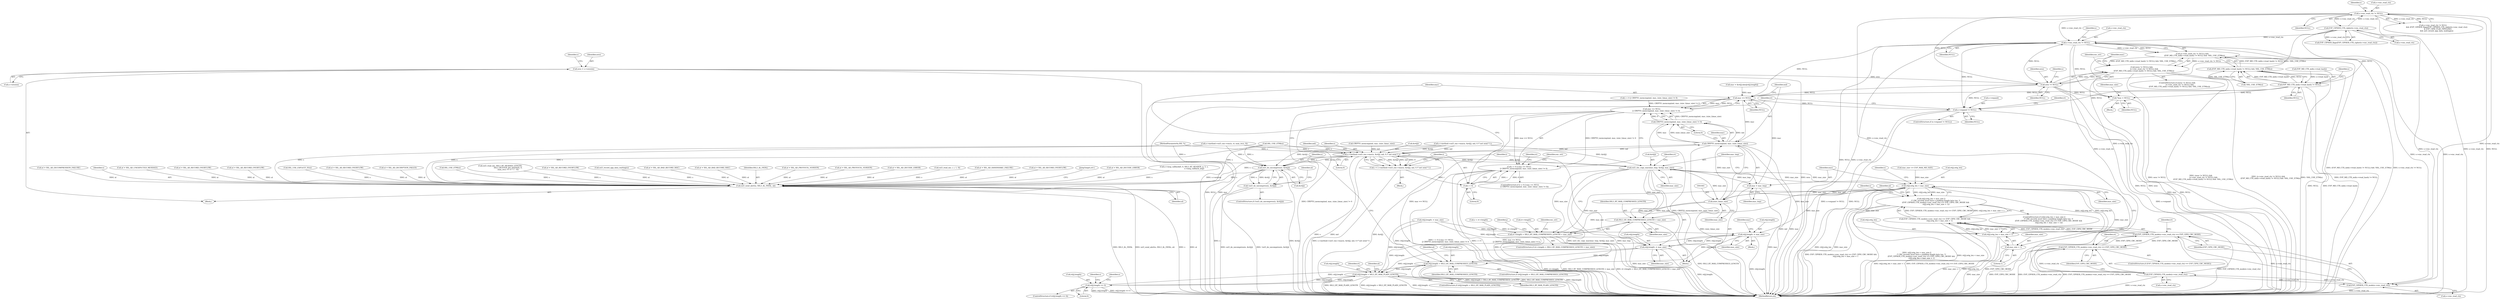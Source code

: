 digraph "0_openssl_4ad93618d26a3ea23d36ad5498ff4f59eff3a4d2_1@API" {
"1000895" [label="(Call,s->enc_read_ctx != NULL)"];
"1000724" [label="(Call,s->enc_read_ctx != NULL)"];
"1000732" [label="(Call,EVP_CIPHER_CTX_cipher(s->enc_read_ctx))"];
"1000891" [label="(Call,sess != NULL)"];
"1000190" [label="(Call,sess = s->session)"];
"1000894" [label="(Call,(s->enc_read_ctx != NULL) &&\n        (EVP_MD_CTX_md(s->read_hash) != NULL) && !SSL_USE_ETM(s))"];
"1000890" [label="(Call,(sess != NULL) &&\n         (s->enc_read_ctx != NULL) &&\n        (EVP_MD_CTX_md(s->read_hash) != NULL) && !SSL_USE_ETM(s))"];
"1000901" [label="(Call,EVP_MD_CTX_md(s->read_hash) != NULL)"];
"1000900" [label="(Call,(EVP_MD_CTX_md(s->read_hash) != NULL) && !SSL_USE_ETM(s))"];
"1000912" [label="(Call,*mac = NULL)"];
"1001033" [label="(Call,mac == NULL)"];
"1001032" [label="(Call,mac == NULL\n                || CRYPTO_memcmp(md, mac, (size_t)mac_size) != 0)"];
"1001028" [label="(Call,i < 0 || mac == NULL\n                || CRYPTO_memcmp(md, mac, (size_t)mac_size) != 0)"];
"1001037" [label="(Call,CRYPTO_memcmp(md, mac, (size_t)mac_size))"];
"1001019" [label="(Call,s->method->ssl3_enc->mac(s, &rr[j], md, 0 /* not send */ ))"];
"1000980" [label="(Call,ssl3_cbc_copy_mac(mac_tmp, &rr[j], mac_size))"];
"1000938" [label="(Call,rr[j].orig_len < mac_size)"];
"1000937" [label="(Call,rr[j].orig_len < mac_size ||\n                /* CBC records must have a padding length byte too. */\n                (EVP_CIPHER_CTX_mode(s->enc_read_ctx) == EVP_CIPH_CBC_MODE &&\n                 rr[j].orig_len < mac_size + 1))"];
"1000952" [label="(Call,rr[j].orig_len < mac_size + 1)"];
"1000945" [label="(Call,EVP_CIPHER_CTX_mode(s->enc_read_ctx) == EVP_CIPH_CBC_MODE &&\n                 rr[j].orig_len < mac_size + 1)"];
"1000958" [label="(Call,mac_size + 1)"];
"1000996" [label="(Call,rr[j].length -= mac_size)"];
"1000987" [label="(Call,rr[j].length -= mac_size)"];
"1001090" [label="(Call,rr[j].length > SSL3_RT_MAX_COMPRESSED_LENGTH)"];
"1001122" [label="(Call,rr[j].length > SSL3_RT_MAX_PLAIN_LENGTH)"];
"1001145" [label="(Call,rr[j].length == 0)"];
"1001040" [label="(Call,(size_t)mac_size)"];
"1001049" [label="(Call,rr->length > SSL3_RT_MAX_COMPRESSED_LENGTH + mac_size)"];
"1001053" [label="(Call,SSL3_RT_MAX_COMPRESSED_LENGTH + mac_size)"];
"1000977" [label="(Call,mac = mac_tmp)"];
"1001017" [label="(Call,i = s->method->ssl3_enc->mac(s, &rr[j], md, 0 /* not send */ ))"];
"1001029" [label="(Call,i < 0)"];
"1001107" [label="(Call,ssl3_do_uncompress(s, &rr[j]))"];
"1001106" [label="(Call,!ssl3_do_uncompress(s, &rr[j]))"];
"1001190" [label="(Call,ssl3_send_alert(s, SSL3_AL_FATAL, al))"];
"1001036" [label="(Call,CRYPTO_memcmp(md, mac, (size_t)mac_size) != 0)"];
"1001083" [label="(Call,s->expand != NULL)"];
"1000947" [label="(Call,EVP_CIPHER_CTX_mode(s->enc_read_ctx))"];
"1000946" [label="(Call,EVP_CIPHER_CTX_mode(s->enc_read_ctx) == EVP_CIPH_CBC_MODE)"];
"1000970" [label="(Call,EVP_CIPHER_CTX_mode(s->enc_read_ctx) == EVP_CIPH_CBC_MODE)"];
"1000971" [label="(Call,EVP_CIPHER_CTX_mode(s->enc_read_ctx))"];
"1001105" [label="(ControlStructure,if (!ssl3_do_uncompress(s, &rr[j])))"];
"1000910" [label="(Block,)"];
"1000890" [label="(Call,(sess != NULL) &&\n         (s->enc_read_ctx != NULL) &&\n        (EVP_MD_CTX_md(s->read_hash) != NULL) && !SSL_USE_ETM(s))"];
"1001109" [label="(Call,&rr[j])"];
"1001017" [label="(Call,i = s->method->ssl3_enc->mac(s, &rr[j], md, 0 /* not send */ ))"];
"1000443" [label="(Call,al = SSL_AD_PROTOCOL_VERSION)"];
"1001053" [label="(Call,SSL3_RT_MAX_COMPRESSED_LENGTH + mac_size)"];
"1001031" [label="(Literal,0)"];
"1000959" [label="(Identifier,mac_size)"];
"1000203" [label="(Identifier,s)"];
"1001027" [label="(ControlStructure,if (i < 0 || mac == NULL\n                || CRYPTO_memcmp(md, mac, (size_t)mac_size) != 0))"];
"1000806" [label="(Call,s->method->ssl3_enc->mac(s, &rr[j], md, 0 /* not send */ ))"];
"1000963" [label="(Identifier,al)"];
"1000731" [label="(Call,EVP_CIPHER_flags(EVP_CIPHER_CTX_cipher(s->enc_read_ctx)))"];
"1000970" [label="(Call,EVP_CIPHER_CTX_mode(s->enc_read_ctx) == EVP_CIPH_CBC_MODE)"];
"1000958" [label="(Call,mac_size + 1)"];
"1001146" [label="(Call,rr[j].length)"];
"1001123" [label="(Call,rr[j].length)"];
"1001144" [label="(ControlStructure,if (rr[j].length == 0))"];
"1000815" [label="(Call,i < 0 || CRYPTO_memcmp(md, mac, (size_t)mac_size) != 0)"];
"1001057" [label="(Identifier,enc_err)"];
"1000997" [label="(Call,rr[j].length)"];
"1000948" [label="(Call,s->enc_read_ctx)"];
"1001003" [label="(Call,mac = &rr[j].data[rr[j].length])"];
"1001082" [label="(ControlStructure,if (s->expand != NULL))"];
"1000962" [label="(Call,al = SSL_AD_DECODE_ERROR)"];
"1000978" [label="(Identifier,mac)"];
"1000139" [label="(Block,)"];
"1000900" [label="(Call,(EVP_MD_CTX_md(s->read_hash) != NULL) && !SSL_USE_ETM(s))"];
"1000952" [label="(Call,rr[j].orig_len < mac_size + 1)"];
"1000889" [label="(ControlStructure,if ((sess != NULL) &&\n         (s->enc_read_ctx != NULL) &&\n        (EVP_MD_CTX_md(s->read_hash) != NULL) && !SSL_USE_ETM(s)))"];
"1000901" [label="(Call,EVP_MD_CTX_md(s->read_hash) != NULL)"];
"1000996" [label="(Call,rr[j].length -= mac_size)"];
"1000973" [label="(Identifier,s)"];
"1000972" [label="(Call,s->enc_read_ctx)"];
"1001029" [label="(Call,i < 0)"];
"1001140" [label="(Identifier,rr)"];
"1000935" [label="(Block,)"];
"1000982" [label="(Call,&rr[j])"];
"1000732" [label="(Call,EVP_CIPHER_CTX_cipher(s->enc_read_ctx))"];
"1000734" [label="(Identifier,s)"];
"1001131" [label="(Identifier,al)"];
"1000969" [label="(ControlStructure,if (EVP_CIPHER_CTX_mode(s->enc_read_ctx) == EVP_CIPH_CBC_MODE))"];
"1000906" [label="(Identifier,NULL)"];
"1000893" [label="(Identifier,NULL)"];
"1001019" [label="(Call,s->method->ssl3_enc->mac(s, &rr[j], md, 0 /* not send */ ))"];
"1000784" [label="(Call,rr[j].length -= mac_size)"];
"1000592" [label="(Call,ssl3_read_n(s, i, i, 1, 0))"];
"1000329" [label="(Call,al = SSL_AD_HANDSHAKE_FAILURE)"];
"1000912" [label="(Call,*mac = NULL)"];
"1001107" [label="(Call,ssl3_do_uncompress(s, &rr[j]))"];
"1000938" [label="(Call,rr[j].orig_len < mac_size)"];
"1001121" [label="(ControlStructure,if (rr[j].length > SSL3_RT_MAX_PLAIN_LENGTH))"];
"1001179" [label="(Identifier,s)"];
"1000939" [label="(Call,rr[j].orig_len)"];
"1001004" [label="(Identifier,mac)"];
"1001106" [label="(Call,!ssl3_do_uncompress(s, &rr[j]))"];
"1001021" [label="(Call,&rr[j])"];
"1001193" [label="(Identifier,al)"];
"1000191" [label="(Identifier,sess)"];
"1000975" [label="(Identifier,EVP_CIPH_CBC_MODE)"];
"1001062" [label="(Identifier,enc_err)"];
"1000899" [label="(Identifier,NULL)"];
"1000999" [label="(Identifier,rr)"];
"1000138" [label="(MethodParameterIn,SSL *s)"];
"1000909" [label="(Identifier,s)"];
"1001125" [label="(Identifier,rr)"];
"1001055" [label="(Identifier,mac_size)"];
"1001098" [label="(Call,al = SSL_AD_RECORD_OVERFLOW)"];
"1000937" [label="(Call,rr[j].orig_len < mac_size ||\n                /* CBC records must have a padding length byte too. */\n                (EVP_CIPHER_CTX_mode(s->enc_read_ctx) == EVP_CIPH_CBC_MODE &&\n                 rr[j].orig_len < mac_size + 1))"];
"1000721" [label="(Call,SSL_USE_EXPLICIT_IV(s))"];
"1000741" [label="(Call,SSL_USE_ETM(s))"];
"1000733" [label="(Call,s->enc_read_ctx)"];
"1001190" [label="(Call,ssl3_send_alert(s, SSL3_AL_FATAL, al))"];
"1001033" [label="(Call,mac == NULL)"];
"1000904" [label="(Identifier,s)"];
"1000946" [label="(Call,EVP_CIPHER_CTX_mode(s->enc_read_ctx) == EVP_CIPH_CBC_MODE)"];
"1000945" [label="(Call,EVP_CIPHER_CTX_mode(s->enc_read_ctx) == EVP_CIPH_CBC_MODE &&\n                 rr[j].orig_len < mac_size + 1)"];
"1001036" [label="(Call,CRYPTO_memcmp(md, mac, (size_t)mac_size) != 0)"];
"1001037" [label="(Call,CRYPTO_memcmp(md, mac, (size_t)mac_size))"];
"1000892" [label="(Identifier,sess)"];
"1000977" [label="(Call,mac = mac_tmp)"];
"1001002" [label="(Identifier,mac_size)"];
"1001054" [label="(Identifier,SSL3_RT_MAX_COMPRESSED_LENGTH)"];
"1000216" [label="(Call,ssl3_read_n(s, SSL3_RT_HEADER_LENGTH,\n                            SSL3_BUFFER_get_len(rbuf), 0,\n                            num_recs == 0 ? 1 : 0))"];
"1000907" [label="(Call,!SSL_USE_ETM(s))"];
"1000549" [label="(Call,al = SSL_AD_RECORD_OVERFLOW)"];
"1000847" [label="(Call,al = SSL_AD_DECRYPTION_FAILED)"];
"1000865" [label="(Call,z < rr->length)"];
"1001093" [label="(Identifier,rr)"];
"1000971" [label="(Call,EVP_CIPHER_CTX_mode(s->enc_read_ctx))"];
"1001039" [label="(Identifier,mac)"];
"1001130" [label="(Call,al = SSL_AD_RECORD_OVERFLOW)"];
"1000737" [label="(Call,ssl3_record_app_data_waiting(s))"];
"1000190" [label="(Call,sess = s->session)"];
"1001194" [label="(JumpTarget,err:)"];
"1000951" [label="(Identifier,EVP_CIPH_CBC_MODE)"];
"1000995" [label="(Block,)"];
"1000902" [label="(Call,EVP_MD_CTX_md(s->read_hash))"];
"1001151" [label="(Literal,0)"];
"1000777" [label="(Call,al = SSL_AD_DECODE_ERROR)"];
"1000891" [label="(Call,sess != NULL)"];
"1001083" [label="(Call,s->expand != NULL)"];
"1000934" [label="(Identifier,j)"];
"1000342" [label="(Call,s->msg_callback(0, 0, SSL3_RT_HEADER, p, 5, s,\n                                    s->msg_callback_arg))"];
"1001114" [label="(Call,al = SSL_AD_DECOMPRESSION_FAILURE)"];
"1000979" [label="(Identifier,mac_tmp)"];
"1001191" [label="(Identifier,s)"];
"1000728" [label="(Identifier,NULL)"];
"1000914" [label="(Identifier,NULL)"];
"1001051" [label="(Identifier,rr)"];
"1001025" [label="(Identifier,md)"];
"1001197" [label="(MethodReturn,int)"];
"1001091" [label="(Call,rr[j].length)"];
"1000986" [label="(Identifier,mac_size)"];
"1000949" [label="(Identifier,s)"];
"1000837" [label="(Call,s->method->ssl3_enc->enc(s, rr, num_recs, 0))"];
"1000987" [label="(Call,rr[j].length -= mac_size)"];
"1000936" [label="(ControlStructure,if (rr[j].orig_len < mac_size ||\n                /* CBC records must have a padding length byte too. */\n                (EVP_CIPHER_CTX_mode(s->enc_read_ctx) == EVP_CIPH_CBC_MODE &&\n                 rr[j].orig_len < mac_size + 1)))"];
"1001167" [label="(Call,al = SSL_AD_UNEXPECTED_MESSAGE)"];
"1000658" [label="(Call,al = SSL_AD_RECORD_OVERFLOW)"];
"1001026" [label="(Literal,0)"];
"1001096" [label="(Identifier,SSL3_RT_MAX_COMPRESSED_LENGTH)"];
"1000976" [label="(Block,)"];
"1001045" [label="(Identifier,enc_err)"];
"1001099" [label="(Identifier,al)"];
"1000988" [label="(Call,rr[j].length)"];
"1000917" [label="(Identifier,mac_size)"];
"1000990" [label="(Identifier,rr)"];
"1001128" [label="(Identifier,SSL3_RT_MAX_PLAIN_LENGTH)"];
"1001115" [label="(Identifier,al)"];
"1000725" [label="(Call,s->enc_read_ctx)"];
"1001108" [label="(Identifier,s)"];
"1000896" [label="(Call,s->enc_read_ctx)"];
"1001090" [label="(Call,rr[j].length > SSL3_RT_MAX_COMPRESSED_LENGTH)"];
"1001156" [label="(Identifier,s)"];
"1001087" [label="(Identifier,NULL)"];
"1000192" [label="(Call,s->session)"];
"1001089" [label="(ControlStructure,if (rr[j].length > SSL3_RT_MAX_COMPRESSED_LENGTH))"];
"1001145" [label="(Call,rr[j].length == 0)"];
"1000923" [label="(Call,mac_size <= EVP_MAX_MD_SIZE)"];
"1001122" [label="(Call,rr[j].length > SSL3_RT_MAX_PLAIN_LENGTH)"];
"1000313" [label="(Call,al = SSL_AD_RECORD_OVERFLOW)"];
"1001042" [label="(Identifier,mac_size)"];
"1000724" [label="(Call,s->enc_read_ctx != NULL)"];
"1000908" [label="(Call,SSL_USE_ETM(s))"];
"1000993" [label="(Identifier,mac_size)"];
"1000897" [label="(Identifier,s)"];
"1000723" [label="(Call,s->enc_read_ctx != NULL\n             && (EVP_CIPHER_flags(EVP_CIPHER_CTX_cipher(s->enc_read_ctx))\n                 & EVP_CIPH_FLAG_PIPELINE)\n             && ssl3_record_app_data_waiting(s))"];
"1001028" [label="(Call,i < 0 || mac == NULL\n                || CRYPTO_memcmp(md, mac, (size_t)mac_size) != 0)"];
"1000980" [label="(Call,ssl3_cbc_copy_mac(mac_tmp, &rr[j], mac_size))"];
"1001043" [label="(Literal,0)"];
"1001040" [label="(Call,(size_t)mac_size)"];
"1000981" [label="(Identifier,mac_tmp)"];
"1001048" [label="(ControlStructure,if (rr->length > SSL3_RT_MAX_COMPRESSED_LENGTH + mac_size))"];
"1001065" [label="(Call,al = SSL_AD_BAD_RECORD_MAC)"];
"1000960" [label="(Literal,1)"];
"1001018" [label="(Identifier,i)"];
"1000944" [label="(Identifier,mac_size)"];
"1000955" [label="(Identifier,rr)"];
"1000947" [label="(Call,EVP_CIPHER_CTX_mode(s->enc_read_ctx))"];
"1001038" [label="(Identifier,md)"];
"1001050" [label="(Call,rr->length)"];
"1000894" [label="(Call,(s->enc_read_ctx != NULL) &&\n        (EVP_MD_CTX_md(s->read_hash) != NULL) && !SSL_USE_ETM(s))"];
"1000913" [label="(Identifier,mac)"];
"1001020" [label="(Identifier,s)"];
"1000820" [label="(Call,CRYPTO_memcmp(md, mac, (size_t)mac_size))"];
"1001030" [label="(Identifier,i)"];
"1000828" [label="(Call,al = SSL_AD_BAD_RECORD_MAC)"];
"1001034" [label="(Identifier,mac)"];
"1001049" [label="(Call,rr->length > SSL3_RT_MAX_COMPRESSED_LENGTH + mac_size)"];
"1001192" [label="(Identifier,SSL3_AL_FATAL)"];
"1001032" [label="(Call,mac == NULL\n                || CRYPTO_memcmp(md, mac, (size_t)mac_size) != 0)"];
"1001035" [label="(Identifier,NULL)"];
"1000895" [label="(Call,s->enc_read_ctx != NULL)"];
"1000953" [label="(Call,rr[j].orig_len)"];
"1001084" [label="(Call,s->expand)"];
"1000533" [label="(Call,al = SSL_AD_PROTOCOL_VERSION)"];
"1000895" -> "1000894"  [label="AST: "];
"1000895" -> "1000899"  [label="CFG: "];
"1000896" -> "1000895"  [label="AST: "];
"1000899" -> "1000895"  [label="AST: "];
"1000904" -> "1000895"  [label="CFG: "];
"1000894" -> "1000895"  [label="CFG: "];
"1000895" -> "1001197"  [label="DDG: NULL"];
"1000895" -> "1001197"  [label="DDG: s->enc_read_ctx"];
"1000895" -> "1000894"  [label="DDG: s->enc_read_ctx"];
"1000895" -> "1000894"  [label="DDG: NULL"];
"1000724" -> "1000895"  [label="DDG: s->enc_read_ctx"];
"1000732" -> "1000895"  [label="DDG: s->enc_read_ctx"];
"1000891" -> "1000895"  [label="DDG: NULL"];
"1000895" -> "1000901"  [label="DDG: NULL"];
"1000895" -> "1000912"  [label="DDG: NULL"];
"1000895" -> "1000947"  [label="DDG: s->enc_read_ctx"];
"1000895" -> "1000971"  [label="DDG: s->enc_read_ctx"];
"1000895" -> "1001033"  [label="DDG: NULL"];
"1000895" -> "1001083"  [label="DDG: NULL"];
"1000724" -> "1000723"  [label="AST: "];
"1000724" -> "1000728"  [label="CFG: "];
"1000725" -> "1000724"  [label="AST: "];
"1000728" -> "1000724"  [label="AST: "];
"1000734" -> "1000724"  [label="CFG: "];
"1000723" -> "1000724"  [label="CFG: "];
"1000724" -> "1001197"  [label="DDG: s->enc_read_ctx"];
"1000724" -> "1001197"  [label="DDG: NULL"];
"1000724" -> "1000723"  [label="DDG: s->enc_read_ctx"];
"1000724" -> "1000723"  [label="DDG: NULL"];
"1000732" -> "1000724"  [label="DDG: s->enc_read_ctx"];
"1000724" -> "1000732"  [label="DDG: s->enc_read_ctx"];
"1000724" -> "1000891"  [label="DDG: NULL"];
"1000724" -> "1000947"  [label="DDG: s->enc_read_ctx"];
"1000724" -> "1000971"  [label="DDG: s->enc_read_ctx"];
"1000732" -> "1000731"  [label="AST: "];
"1000732" -> "1000733"  [label="CFG: "];
"1000733" -> "1000732"  [label="AST: "];
"1000731" -> "1000732"  [label="CFG: "];
"1000732" -> "1001197"  [label="DDG: s->enc_read_ctx"];
"1000732" -> "1000731"  [label="DDG: s->enc_read_ctx"];
"1000732" -> "1000947"  [label="DDG: s->enc_read_ctx"];
"1000732" -> "1000971"  [label="DDG: s->enc_read_ctx"];
"1000891" -> "1000890"  [label="AST: "];
"1000891" -> "1000893"  [label="CFG: "];
"1000892" -> "1000891"  [label="AST: "];
"1000893" -> "1000891"  [label="AST: "];
"1000897" -> "1000891"  [label="CFG: "];
"1000890" -> "1000891"  [label="CFG: "];
"1000891" -> "1001197"  [label="DDG: NULL"];
"1000891" -> "1001197"  [label="DDG: sess"];
"1000891" -> "1000890"  [label="DDG: sess"];
"1000891" -> "1000890"  [label="DDG: NULL"];
"1000190" -> "1000891"  [label="DDG: sess"];
"1000891" -> "1000912"  [label="DDG: NULL"];
"1000891" -> "1001033"  [label="DDG: NULL"];
"1000891" -> "1001083"  [label="DDG: NULL"];
"1000190" -> "1000139"  [label="AST: "];
"1000190" -> "1000192"  [label="CFG: "];
"1000191" -> "1000190"  [label="AST: "];
"1000192" -> "1000190"  [label="AST: "];
"1000203" -> "1000190"  [label="CFG: "];
"1000190" -> "1001197"  [label="DDG: sess"];
"1000190" -> "1001197"  [label="DDG: s->session"];
"1000894" -> "1000890"  [label="AST: "];
"1000894" -> "1000900"  [label="CFG: "];
"1000900" -> "1000894"  [label="AST: "];
"1000890" -> "1000894"  [label="CFG: "];
"1000894" -> "1001197"  [label="DDG: s->enc_read_ctx != NULL"];
"1000894" -> "1001197"  [label="DDG: (EVP_MD_CTX_md(s->read_hash) != NULL) && !SSL_USE_ETM(s)"];
"1000894" -> "1000890"  [label="DDG: s->enc_read_ctx != NULL"];
"1000894" -> "1000890"  [label="DDG: (EVP_MD_CTX_md(s->read_hash) != NULL) && !SSL_USE_ETM(s)"];
"1000900" -> "1000894"  [label="DDG: EVP_MD_CTX_md(s->read_hash) != NULL"];
"1000900" -> "1000894"  [label="DDG: !SSL_USE_ETM(s)"];
"1000890" -> "1000889"  [label="AST: "];
"1000913" -> "1000890"  [label="CFG: "];
"1001062" -> "1000890"  [label="CFG: "];
"1000890" -> "1001197"  [label="DDG: sess != NULL"];
"1000890" -> "1001197"  [label="DDG: (sess != NULL) &&\n         (s->enc_read_ctx != NULL) &&\n        (EVP_MD_CTX_md(s->read_hash) != NULL) && !SSL_USE_ETM(s)"];
"1000890" -> "1001197"  [label="DDG: (s->enc_read_ctx != NULL) &&\n        (EVP_MD_CTX_md(s->read_hash) != NULL) && !SSL_USE_ETM(s)"];
"1000901" -> "1000900"  [label="AST: "];
"1000901" -> "1000906"  [label="CFG: "];
"1000902" -> "1000901"  [label="AST: "];
"1000906" -> "1000901"  [label="AST: "];
"1000909" -> "1000901"  [label="CFG: "];
"1000900" -> "1000901"  [label="CFG: "];
"1000901" -> "1001197"  [label="DDG: NULL"];
"1000901" -> "1001197"  [label="DDG: EVP_MD_CTX_md(s->read_hash)"];
"1000901" -> "1000900"  [label="DDG: EVP_MD_CTX_md(s->read_hash)"];
"1000901" -> "1000900"  [label="DDG: NULL"];
"1000902" -> "1000901"  [label="DDG: s->read_hash"];
"1000901" -> "1000912"  [label="DDG: NULL"];
"1000901" -> "1001033"  [label="DDG: NULL"];
"1000901" -> "1001083"  [label="DDG: NULL"];
"1000900" -> "1000907"  [label="CFG: "];
"1000907" -> "1000900"  [label="AST: "];
"1000900" -> "1001197"  [label="DDG: !SSL_USE_ETM(s)"];
"1000900" -> "1001197"  [label="DDG: EVP_MD_CTX_md(s->read_hash) != NULL"];
"1000907" -> "1000900"  [label="DDG: SSL_USE_ETM(s)"];
"1000912" -> "1000910"  [label="AST: "];
"1000912" -> "1000914"  [label="CFG: "];
"1000913" -> "1000912"  [label="AST: "];
"1000914" -> "1000912"  [label="AST: "];
"1000917" -> "1000912"  [label="CFG: "];
"1000912" -> "1001197"  [label="DDG: NULL"];
"1000912" -> "1001197"  [label="DDG: mac"];
"1001033" -> "1001032"  [label="AST: "];
"1001033" -> "1001035"  [label="CFG: "];
"1001034" -> "1001033"  [label="AST: "];
"1001035" -> "1001033"  [label="AST: "];
"1001038" -> "1001033"  [label="CFG: "];
"1001032" -> "1001033"  [label="CFG: "];
"1001033" -> "1001197"  [label="DDG: NULL"];
"1001033" -> "1001197"  [label="DDG: mac"];
"1001033" -> "1001032"  [label="DDG: mac"];
"1001033" -> "1001032"  [label="DDG: NULL"];
"1001003" -> "1001033"  [label="DDG: mac"];
"1000977" -> "1001033"  [label="DDG: mac"];
"1001033" -> "1001037"  [label="DDG: mac"];
"1001033" -> "1001083"  [label="DDG: NULL"];
"1001032" -> "1001028"  [label="AST: "];
"1001032" -> "1001036"  [label="CFG: "];
"1001036" -> "1001032"  [label="AST: "];
"1001028" -> "1001032"  [label="CFG: "];
"1001032" -> "1001197"  [label="DDG: CRYPTO_memcmp(md, mac, (size_t)mac_size) != 0"];
"1001032" -> "1001197"  [label="DDG: mac == NULL"];
"1001032" -> "1001028"  [label="DDG: mac == NULL"];
"1001032" -> "1001028"  [label="DDG: CRYPTO_memcmp(md, mac, (size_t)mac_size) != 0"];
"1001036" -> "1001032"  [label="DDG: CRYPTO_memcmp(md, mac, (size_t)mac_size)"];
"1001036" -> "1001032"  [label="DDG: 0"];
"1000815" -> "1001032"  [label="DDG: CRYPTO_memcmp(md, mac, (size_t)mac_size) != 0"];
"1001028" -> "1001027"  [label="AST: "];
"1001028" -> "1001029"  [label="CFG: "];
"1001029" -> "1001028"  [label="AST: "];
"1001045" -> "1001028"  [label="CFG: "];
"1001051" -> "1001028"  [label="CFG: "];
"1001028" -> "1001197"  [label="DDG: i < 0 || mac == NULL\n                || CRYPTO_memcmp(md, mac, (size_t)mac_size) != 0"];
"1001028" -> "1001197"  [label="DDG: i < 0"];
"1001028" -> "1001197"  [label="DDG: mac == NULL\n                || CRYPTO_memcmp(md, mac, (size_t)mac_size) != 0"];
"1001029" -> "1001028"  [label="DDG: i"];
"1001029" -> "1001028"  [label="DDG: 0"];
"1001037" -> "1001036"  [label="AST: "];
"1001037" -> "1001040"  [label="CFG: "];
"1001038" -> "1001037"  [label="AST: "];
"1001039" -> "1001037"  [label="AST: "];
"1001040" -> "1001037"  [label="AST: "];
"1001043" -> "1001037"  [label="CFG: "];
"1001037" -> "1001197"  [label="DDG: (size_t)mac_size"];
"1001037" -> "1001197"  [label="DDG: md"];
"1001037" -> "1001197"  [label="DDG: mac"];
"1001037" -> "1001019"  [label="DDG: md"];
"1001037" -> "1001036"  [label="DDG: md"];
"1001037" -> "1001036"  [label="DDG: mac"];
"1001037" -> "1001036"  [label="DDG: (size_t)mac_size"];
"1001019" -> "1001037"  [label="DDG: md"];
"1001040" -> "1001037"  [label="DDG: mac_size"];
"1001019" -> "1001017"  [label="AST: "];
"1001019" -> "1001026"  [label="CFG: "];
"1001020" -> "1001019"  [label="AST: "];
"1001021" -> "1001019"  [label="AST: "];
"1001025" -> "1001019"  [label="AST: "];
"1001026" -> "1001019"  [label="AST: "];
"1001017" -> "1001019"  [label="CFG: "];
"1001019" -> "1001197"  [label="DDG: &rr[j]"];
"1001019" -> "1001197"  [label="DDG: s"];
"1001019" -> "1001197"  [label="DDG: md"];
"1001019" -> "1000980"  [label="DDG: &rr[j]"];
"1001019" -> "1001017"  [label="DDG: s"];
"1001019" -> "1001017"  [label="DDG: &rr[j]"];
"1001019" -> "1001017"  [label="DDG: md"];
"1001019" -> "1001017"  [label="DDG: 0"];
"1000837" -> "1001019"  [label="DDG: s"];
"1000908" -> "1001019"  [label="DDG: s"];
"1000138" -> "1001019"  [label="DDG: s"];
"1000806" -> "1001019"  [label="DDG: &rr[j]"];
"1000806" -> "1001019"  [label="DDG: md"];
"1000980" -> "1001019"  [label="DDG: &rr[j]"];
"1000820" -> "1001019"  [label="DDG: md"];
"1001019" -> "1001107"  [label="DDG: s"];
"1001019" -> "1001107"  [label="DDG: &rr[j]"];
"1001019" -> "1001190"  [label="DDG: s"];
"1000980" -> "1000976"  [label="AST: "];
"1000980" -> "1000986"  [label="CFG: "];
"1000981" -> "1000980"  [label="AST: "];
"1000982" -> "1000980"  [label="AST: "];
"1000986" -> "1000980"  [label="AST: "];
"1000990" -> "1000980"  [label="CFG: "];
"1000980" -> "1001197"  [label="DDG: mac_tmp"];
"1000980" -> "1001197"  [label="DDG: ssl3_cbc_copy_mac(mac_tmp, &rr[j], mac_size)"];
"1000980" -> "1000938"  [label="DDG: mac_size"];
"1000980" -> "1000977"  [label="DDG: mac_tmp"];
"1000806" -> "1000980"  [label="DDG: &rr[j]"];
"1000938" -> "1000980"  [label="DDG: mac_size"];
"1000980" -> "1000987"  [label="DDG: mac_size"];
"1000980" -> "1001040"  [label="DDG: mac_size"];
"1000980" -> "1001049"  [label="DDG: mac_size"];
"1000980" -> "1001053"  [label="DDG: mac_size"];
"1000938" -> "1000937"  [label="AST: "];
"1000938" -> "1000944"  [label="CFG: "];
"1000939" -> "1000938"  [label="AST: "];
"1000944" -> "1000938"  [label="AST: "];
"1000949" -> "1000938"  [label="CFG: "];
"1000937" -> "1000938"  [label="CFG: "];
"1000938" -> "1001197"  [label="DDG: rr[j].orig_len"];
"1000938" -> "1001197"  [label="DDG: mac_size"];
"1000938" -> "1000937"  [label="DDG: rr[j].orig_len"];
"1000938" -> "1000937"  [label="DDG: mac_size"];
"1000952" -> "1000938"  [label="DDG: rr[j].orig_len"];
"1000923" -> "1000938"  [label="DDG: mac_size"];
"1001040" -> "1000938"  [label="DDG: mac_size"];
"1000938" -> "1000952"  [label="DDG: rr[j].orig_len"];
"1000938" -> "1000952"  [label="DDG: mac_size"];
"1000938" -> "1000958"  [label="DDG: mac_size"];
"1000938" -> "1000996"  [label="DDG: mac_size"];
"1000938" -> "1001040"  [label="DDG: mac_size"];
"1000938" -> "1001049"  [label="DDG: mac_size"];
"1000938" -> "1001053"  [label="DDG: mac_size"];
"1000937" -> "1000936"  [label="AST: "];
"1000937" -> "1000945"  [label="CFG: "];
"1000945" -> "1000937"  [label="AST: "];
"1000963" -> "1000937"  [label="CFG: "];
"1000973" -> "1000937"  [label="CFG: "];
"1000937" -> "1001197"  [label="DDG: rr[j].orig_len < mac_size ||\n                /* CBC records must have a padding length byte too. */\n                (EVP_CIPHER_CTX_mode(s->enc_read_ctx) == EVP_CIPH_CBC_MODE &&\n                 rr[j].orig_len < mac_size + 1)"];
"1000937" -> "1001197"  [label="DDG: rr[j].orig_len < mac_size"];
"1000937" -> "1001197"  [label="DDG: EVP_CIPHER_CTX_mode(s->enc_read_ctx) == EVP_CIPH_CBC_MODE &&\n                 rr[j].orig_len < mac_size + 1"];
"1000945" -> "1000937"  [label="DDG: EVP_CIPHER_CTX_mode(s->enc_read_ctx) == EVP_CIPH_CBC_MODE"];
"1000945" -> "1000937"  [label="DDG: rr[j].orig_len < mac_size + 1"];
"1000952" -> "1000945"  [label="AST: "];
"1000952" -> "1000958"  [label="CFG: "];
"1000953" -> "1000952"  [label="AST: "];
"1000958" -> "1000952"  [label="AST: "];
"1000945" -> "1000952"  [label="CFG: "];
"1000952" -> "1001197"  [label="DDG: rr[j].orig_len"];
"1000952" -> "1001197"  [label="DDG: mac_size + 1"];
"1000952" -> "1000945"  [label="DDG: rr[j].orig_len"];
"1000952" -> "1000945"  [label="DDG: mac_size + 1"];
"1000945" -> "1000946"  [label="CFG: "];
"1000946" -> "1000945"  [label="AST: "];
"1000945" -> "1001197"  [label="DDG: EVP_CIPHER_CTX_mode(s->enc_read_ctx) == EVP_CIPH_CBC_MODE"];
"1000945" -> "1001197"  [label="DDG: rr[j].orig_len < mac_size + 1"];
"1000946" -> "1000945"  [label="DDG: EVP_CIPHER_CTX_mode(s->enc_read_ctx)"];
"1000946" -> "1000945"  [label="DDG: EVP_CIPH_CBC_MODE"];
"1000958" -> "1000960"  [label="CFG: "];
"1000959" -> "1000958"  [label="AST: "];
"1000960" -> "1000958"  [label="AST: "];
"1000958" -> "1001197"  [label="DDG: mac_size"];
"1000996" -> "1000995"  [label="AST: "];
"1000996" -> "1001002"  [label="CFG: "];
"1000997" -> "1000996"  [label="AST: "];
"1001002" -> "1000996"  [label="AST: "];
"1001004" -> "1000996"  [label="CFG: "];
"1000996" -> "1001197"  [label="DDG: rr[j].length"];
"1000996" -> "1000987"  [label="DDG: rr[j].length"];
"1000987" -> "1000996"  [label="DDG: rr[j].length"];
"1000784" -> "1000996"  [label="DDG: rr[j].length"];
"1000996" -> "1001090"  [label="DDG: rr[j].length"];
"1000996" -> "1001122"  [label="DDG: rr[j].length"];
"1000987" -> "1000976"  [label="AST: "];
"1000987" -> "1000993"  [label="CFG: "];
"1000988" -> "1000987"  [label="AST: "];
"1000993" -> "1000987"  [label="AST: "];
"1001018" -> "1000987"  [label="CFG: "];
"1000987" -> "1001197"  [label="DDG: rr[j].length"];
"1000784" -> "1000987"  [label="DDG: rr[j].length"];
"1000987" -> "1001090"  [label="DDG: rr[j].length"];
"1000987" -> "1001122"  [label="DDG: rr[j].length"];
"1001090" -> "1001089"  [label="AST: "];
"1001090" -> "1001096"  [label="CFG: "];
"1001091" -> "1001090"  [label="AST: "];
"1001096" -> "1001090"  [label="AST: "];
"1001099" -> "1001090"  [label="CFG: "];
"1001108" -> "1001090"  [label="CFG: "];
"1001090" -> "1001197"  [label="DDG: rr[j].length"];
"1001090" -> "1001197"  [label="DDG: rr[j].length > SSL3_RT_MAX_COMPRESSED_LENGTH"];
"1001090" -> "1001197"  [label="DDG: SSL3_RT_MAX_COMPRESSED_LENGTH"];
"1001145" -> "1001090"  [label="DDG: rr[j].length"];
"1000784" -> "1001090"  [label="DDG: rr[j].length"];
"1001090" -> "1001122"  [label="DDG: rr[j].length"];
"1001122" -> "1001121"  [label="AST: "];
"1001122" -> "1001128"  [label="CFG: "];
"1001123" -> "1001122"  [label="AST: "];
"1001128" -> "1001122"  [label="AST: "];
"1001131" -> "1001122"  [label="CFG: "];
"1001140" -> "1001122"  [label="CFG: "];
"1001122" -> "1001197"  [label="DDG: rr[j].length"];
"1001122" -> "1001197"  [label="DDG: SSL3_RT_MAX_PLAIN_LENGTH"];
"1001122" -> "1001197"  [label="DDG: rr[j].length > SSL3_RT_MAX_PLAIN_LENGTH"];
"1001145" -> "1001122"  [label="DDG: rr[j].length"];
"1000784" -> "1001122"  [label="DDG: rr[j].length"];
"1001122" -> "1001145"  [label="DDG: rr[j].length"];
"1001145" -> "1001144"  [label="AST: "];
"1001145" -> "1001151"  [label="CFG: "];
"1001146" -> "1001145"  [label="AST: "];
"1001151" -> "1001145"  [label="AST: "];
"1001156" -> "1001145"  [label="CFG: "];
"1001179" -> "1001145"  [label="CFG: "];
"1001145" -> "1001197"  [label="DDG: rr[j].length"];
"1001145" -> "1001197"  [label="DDG: rr[j].length == 0"];
"1001040" -> "1001042"  [label="CFG: "];
"1001041" -> "1001040"  [label="AST: "];
"1001042" -> "1001040"  [label="AST: "];
"1001040" -> "1001049"  [label="DDG: mac_size"];
"1001040" -> "1001053"  [label="DDG: mac_size"];
"1001049" -> "1001048"  [label="AST: "];
"1001049" -> "1001053"  [label="CFG: "];
"1001050" -> "1001049"  [label="AST: "];
"1001053" -> "1001049"  [label="AST: "];
"1001057" -> "1001049"  [label="CFG: "];
"1000934" -> "1001049"  [label="CFG: "];
"1001049" -> "1001197"  [label="DDG: rr->length > SSL3_RT_MAX_COMPRESSED_LENGTH + mac_size"];
"1001049" -> "1001197"  [label="DDG: rr->length"];
"1001049" -> "1001197"  [label="DDG: SSL3_RT_MAX_COMPRESSED_LENGTH + mac_size"];
"1000865" -> "1001049"  [label="DDG: rr->length"];
"1001053" -> "1001055"  [label="CFG: "];
"1001054" -> "1001053"  [label="AST: "];
"1001055" -> "1001053"  [label="AST: "];
"1001053" -> "1001197"  [label="DDG: mac_size"];
"1001053" -> "1001197"  [label="DDG: SSL3_RT_MAX_COMPRESSED_LENGTH"];
"1000977" -> "1000976"  [label="AST: "];
"1000977" -> "1000979"  [label="CFG: "];
"1000978" -> "1000977"  [label="AST: "];
"1000979" -> "1000977"  [label="AST: "];
"1000981" -> "1000977"  [label="CFG: "];
"1000977" -> "1001197"  [label="DDG: mac"];
"1001017" -> "1000935"  [label="AST: "];
"1001018" -> "1001017"  [label="AST: "];
"1001030" -> "1001017"  [label="CFG: "];
"1001017" -> "1001197"  [label="DDG: s->method->ssl3_enc->mac(s, &rr[j], md, 0 /* not send */ )"];
"1001017" -> "1001029"  [label="DDG: i"];
"1001029" -> "1001031"  [label="CFG: "];
"1001030" -> "1001029"  [label="AST: "];
"1001031" -> "1001029"  [label="AST: "];
"1001034" -> "1001029"  [label="CFG: "];
"1001029" -> "1001197"  [label="DDG: i"];
"1001107" -> "1001106"  [label="AST: "];
"1001107" -> "1001109"  [label="CFG: "];
"1001108" -> "1001107"  [label="AST: "];
"1001109" -> "1001107"  [label="AST: "];
"1001106" -> "1001107"  [label="CFG: "];
"1001107" -> "1001197"  [label="DDG: &rr[j]"];
"1001107" -> "1001197"  [label="DDG: s"];
"1001107" -> "1001106"  [label="DDG: s"];
"1001107" -> "1001106"  [label="DDG: &rr[j]"];
"1000837" -> "1001107"  [label="DDG: s"];
"1000908" -> "1001107"  [label="DDG: s"];
"1000138" -> "1001107"  [label="DDG: s"];
"1000806" -> "1001107"  [label="DDG: &rr[j]"];
"1001107" -> "1001190"  [label="DDG: s"];
"1001106" -> "1001105"  [label="AST: "];
"1001115" -> "1001106"  [label="CFG: "];
"1001125" -> "1001106"  [label="CFG: "];
"1001106" -> "1001197"  [label="DDG: ssl3_do_uncompress(s, &rr[j])"];
"1001106" -> "1001197"  [label="DDG: !ssl3_do_uncompress(s, &rr[j])"];
"1001190" -> "1000139"  [label="AST: "];
"1001190" -> "1001193"  [label="CFG: "];
"1001191" -> "1001190"  [label="AST: "];
"1001192" -> "1001190"  [label="AST: "];
"1001193" -> "1001190"  [label="AST: "];
"1001194" -> "1001190"  [label="CFG: "];
"1001190" -> "1001197"  [label="DDG: SSL3_AL_FATAL"];
"1001190" -> "1001197"  [label="DDG: ssl3_send_alert(s, SSL3_AL_FATAL, al)"];
"1001190" -> "1001197"  [label="DDG: s"];
"1001190" -> "1001197"  [label="DDG: al"];
"1000741" -> "1001190"  [label="DDG: s"];
"1000837" -> "1001190"  [label="DDG: s"];
"1000806" -> "1001190"  [label="DDG: s"];
"1000216" -> "1001190"  [label="DDG: s"];
"1000342" -> "1001190"  [label="DDG: s"];
"1000592" -> "1001190"  [label="DDG: s"];
"1000908" -> "1001190"  [label="DDG: s"];
"1000737" -> "1001190"  [label="DDG: s"];
"1000721" -> "1001190"  [label="DDG: s"];
"1000138" -> "1001190"  [label="DDG: s"];
"1000549" -> "1001190"  [label="DDG: al"];
"1000828" -> "1001190"  [label="DDG: al"];
"1001065" -> "1001190"  [label="DDG: al"];
"1001098" -> "1001190"  [label="DDG: al"];
"1001114" -> "1001190"  [label="DDG: al"];
"1000533" -> "1001190"  [label="DDG: al"];
"1001167" -> "1001190"  [label="DDG: al"];
"1000658" -> "1001190"  [label="DDG: al"];
"1000777" -> "1001190"  [label="DDG: al"];
"1000962" -> "1001190"  [label="DDG: al"];
"1001130" -> "1001190"  [label="DDG: al"];
"1000313" -> "1001190"  [label="DDG: al"];
"1000443" -> "1001190"  [label="DDG: al"];
"1000329" -> "1001190"  [label="DDG: al"];
"1000847" -> "1001190"  [label="DDG: al"];
"1001036" -> "1001043"  [label="CFG: "];
"1001043" -> "1001036"  [label="AST: "];
"1001036" -> "1001197"  [label="DDG: CRYPTO_memcmp(md, mac, (size_t)mac_size)"];
"1001083" -> "1001082"  [label="AST: "];
"1001083" -> "1001087"  [label="CFG: "];
"1001084" -> "1001083"  [label="AST: "];
"1001087" -> "1001083"  [label="AST: "];
"1001093" -> "1001083"  [label="CFG: "];
"1001125" -> "1001083"  [label="CFG: "];
"1001083" -> "1001197"  [label="DDG: NULL"];
"1001083" -> "1001197"  [label="DDG: s->expand"];
"1001083" -> "1001197"  [label="DDG: s->expand != NULL"];
"1000947" -> "1000946"  [label="AST: "];
"1000947" -> "1000948"  [label="CFG: "];
"1000948" -> "1000947"  [label="AST: "];
"1000951" -> "1000947"  [label="CFG: "];
"1000947" -> "1001197"  [label="DDG: s->enc_read_ctx"];
"1000947" -> "1000946"  [label="DDG: s->enc_read_ctx"];
"1000971" -> "1000947"  [label="DDG: s->enc_read_ctx"];
"1000947" -> "1000971"  [label="DDG: s->enc_read_ctx"];
"1000946" -> "1000951"  [label="CFG: "];
"1000951" -> "1000946"  [label="AST: "];
"1000955" -> "1000946"  [label="CFG: "];
"1000946" -> "1001197"  [label="DDG: EVP_CIPH_CBC_MODE"];
"1000946" -> "1001197"  [label="DDG: EVP_CIPHER_CTX_mode(s->enc_read_ctx)"];
"1000970" -> "1000946"  [label="DDG: EVP_CIPH_CBC_MODE"];
"1000946" -> "1000970"  [label="DDG: EVP_CIPH_CBC_MODE"];
"1000970" -> "1000969"  [label="AST: "];
"1000970" -> "1000975"  [label="CFG: "];
"1000971" -> "1000970"  [label="AST: "];
"1000975" -> "1000970"  [label="AST: "];
"1000978" -> "1000970"  [label="CFG: "];
"1000999" -> "1000970"  [label="CFG: "];
"1000970" -> "1001197"  [label="DDG: EVP_CIPH_CBC_MODE"];
"1000970" -> "1001197"  [label="DDG: EVP_CIPHER_CTX_mode(s->enc_read_ctx)"];
"1000970" -> "1001197"  [label="DDG: EVP_CIPHER_CTX_mode(s->enc_read_ctx) == EVP_CIPH_CBC_MODE"];
"1000971" -> "1000970"  [label="DDG: s->enc_read_ctx"];
"1000971" -> "1000972"  [label="CFG: "];
"1000972" -> "1000971"  [label="AST: "];
"1000975" -> "1000971"  [label="CFG: "];
"1000971" -> "1001197"  [label="DDG: s->enc_read_ctx"];
}

